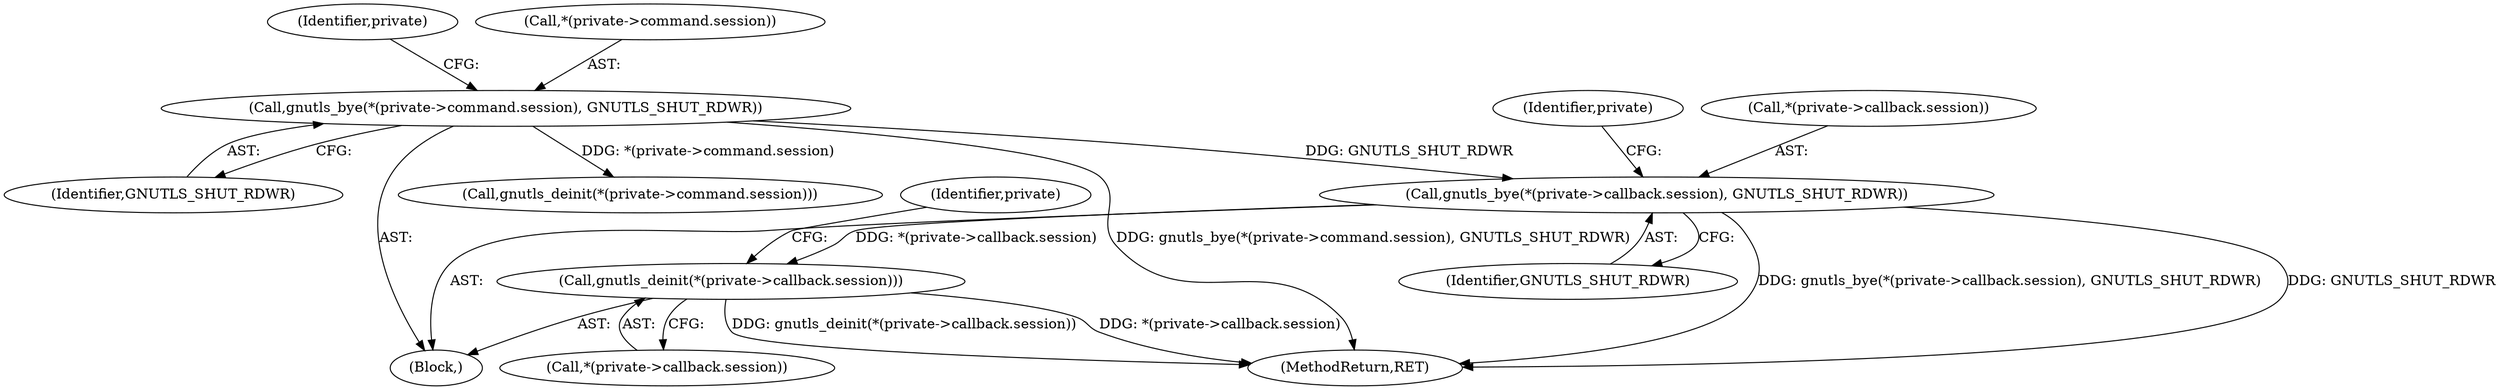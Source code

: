 digraph "1_pacemaker_564f7cc2a51dcd2f28ab12a13394f31be5aa3c93_9@pointer" {
"1000173" [label="(Call,gnutls_deinit(*(private->callback.session)))"];
"1000165" [label="(Call,gnutls_bye(*(private->callback.session), GNUTLS_SHUT_RDWR))"];
"1000144" [label="(Call,gnutls_bye(*(private->command.session), GNUTLS_SHUT_RDWR))"];
"1000144" [label="(Call,gnutls_bye(*(private->command.session), GNUTLS_SHUT_RDWR))"];
"1000173" [label="(Call,gnutls_deinit(*(private->callback.session)))"];
"1000143" [label="(Block,)"];
"1000152" [label="(Call,gnutls_deinit(*(private->command.session)))"];
"1000166" [label="(Call,*(private->callback.session))"];
"1000177" [label="(Identifier,private)"];
"1000156" [label="(Identifier,private)"];
"1000174" [label="(Call,*(private->callback.session))"];
"1000172" [label="(Identifier,GNUTLS_SHUT_RDWR)"];
"1000191" [label="(MethodReturn,RET)"];
"1000145" [label="(Call,*(private->command.session))"];
"1000151" [label="(Identifier,GNUTLS_SHUT_RDWR)"];
"1000183" [label="(Identifier,private)"];
"1000165" [label="(Call,gnutls_bye(*(private->callback.session), GNUTLS_SHUT_RDWR))"];
"1000173" -> "1000143"  [label="AST: "];
"1000173" -> "1000174"  [label="CFG: "];
"1000174" -> "1000173"  [label="AST: "];
"1000183" -> "1000173"  [label="CFG: "];
"1000173" -> "1000191"  [label="DDG: gnutls_deinit(*(private->callback.session))"];
"1000173" -> "1000191"  [label="DDG: *(private->callback.session)"];
"1000165" -> "1000173"  [label="DDG: *(private->callback.session)"];
"1000165" -> "1000143"  [label="AST: "];
"1000165" -> "1000172"  [label="CFG: "];
"1000166" -> "1000165"  [label="AST: "];
"1000172" -> "1000165"  [label="AST: "];
"1000177" -> "1000165"  [label="CFG: "];
"1000165" -> "1000191"  [label="DDG: GNUTLS_SHUT_RDWR"];
"1000165" -> "1000191"  [label="DDG: gnutls_bye(*(private->callback.session), GNUTLS_SHUT_RDWR)"];
"1000144" -> "1000165"  [label="DDG: GNUTLS_SHUT_RDWR"];
"1000144" -> "1000143"  [label="AST: "];
"1000144" -> "1000151"  [label="CFG: "];
"1000145" -> "1000144"  [label="AST: "];
"1000151" -> "1000144"  [label="AST: "];
"1000156" -> "1000144"  [label="CFG: "];
"1000144" -> "1000191"  [label="DDG: gnutls_bye(*(private->command.session), GNUTLS_SHUT_RDWR)"];
"1000144" -> "1000152"  [label="DDG: *(private->command.session)"];
}
